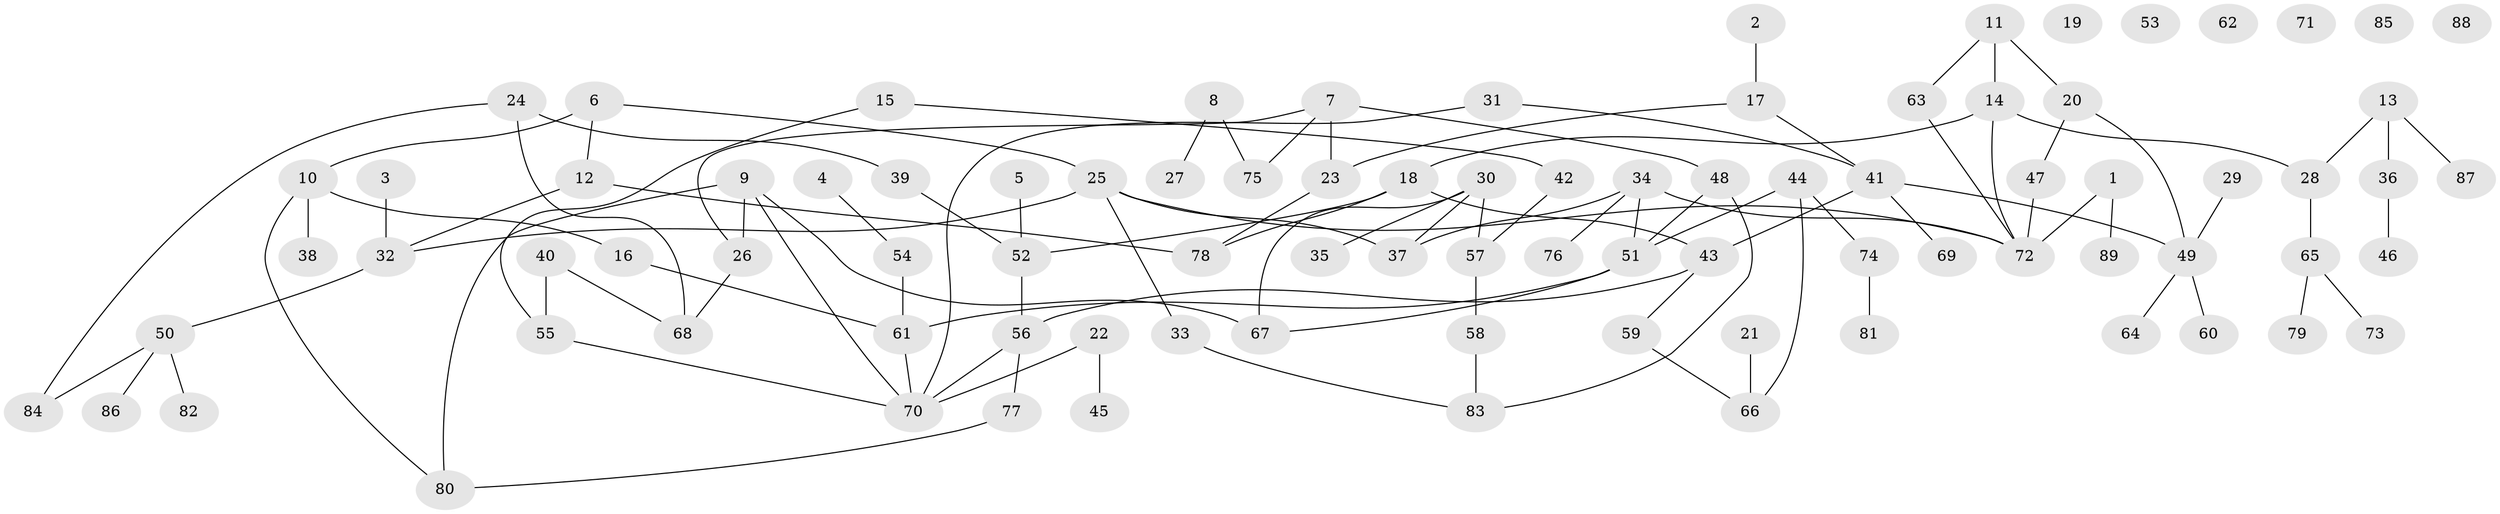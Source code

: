 // coarse degree distribution, {4: 0.16071428571428573, 3: 0.39285714285714285, 2: 0.16071428571428573, 5: 0.05357142857142857, 1: 0.19642857142857142, 6: 0.03571428571428571}
// Generated by graph-tools (version 1.1) at 2025/35/03/04/25 23:35:51]
// undirected, 89 vertices, 106 edges
graph export_dot {
  node [color=gray90,style=filled];
  1;
  2;
  3;
  4;
  5;
  6;
  7;
  8;
  9;
  10;
  11;
  12;
  13;
  14;
  15;
  16;
  17;
  18;
  19;
  20;
  21;
  22;
  23;
  24;
  25;
  26;
  27;
  28;
  29;
  30;
  31;
  32;
  33;
  34;
  35;
  36;
  37;
  38;
  39;
  40;
  41;
  42;
  43;
  44;
  45;
  46;
  47;
  48;
  49;
  50;
  51;
  52;
  53;
  54;
  55;
  56;
  57;
  58;
  59;
  60;
  61;
  62;
  63;
  64;
  65;
  66;
  67;
  68;
  69;
  70;
  71;
  72;
  73;
  74;
  75;
  76;
  77;
  78;
  79;
  80;
  81;
  82;
  83;
  84;
  85;
  86;
  87;
  88;
  89;
  1 -- 72;
  1 -- 89;
  2 -- 17;
  3 -- 32;
  4 -- 54;
  5 -- 52;
  6 -- 10;
  6 -- 12;
  6 -- 25;
  7 -- 23;
  7 -- 26;
  7 -- 48;
  7 -- 75;
  8 -- 27;
  8 -- 75;
  9 -- 26;
  9 -- 67;
  9 -- 70;
  9 -- 80;
  10 -- 16;
  10 -- 38;
  10 -- 80;
  11 -- 14;
  11 -- 20;
  11 -- 63;
  12 -- 32;
  12 -- 78;
  13 -- 28;
  13 -- 36;
  13 -- 87;
  14 -- 18;
  14 -- 28;
  14 -- 72;
  15 -- 42;
  15 -- 55;
  16 -- 61;
  17 -- 23;
  17 -- 41;
  18 -- 43;
  18 -- 52;
  18 -- 78;
  20 -- 47;
  20 -- 49;
  21 -- 66;
  22 -- 45;
  22 -- 70;
  23 -- 78;
  24 -- 39;
  24 -- 68;
  24 -- 84;
  25 -- 32;
  25 -- 33;
  25 -- 37;
  25 -- 72;
  26 -- 68;
  28 -- 65;
  29 -- 49;
  30 -- 35;
  30 -- 37;
  30 -- 57;
  30 -- 67;
  31 -- 41;
  31 -- 70;
  32 -- 50;
  33 -- 83;
  34 -- 37;
  34 -- 51;
  34 -- 72;
  34 -- 76;
  36 -- 46;
  39 -- 52;
  40 -- 55;
  40 -- 68;
  41 -- 43;
  41 -- 49;
  41 -- 69;
  42 -- 57;
  43 -- 56;
  43 -- 59;
  44 -- 51;
  44 -- 66;
  44 -- 74;
  47 -- 72;
  48 -- 51;
  48 -- 83;
  49 -- 60;
  49 -- 64;
  50 -- 82;
  50 -- 84;
  50 -- 86;
  51 -- 61;
  51 -- 67;
  52 -- 56;
  54 -- 61;
  55 -- 70;
  56 -- 70;
  56 -- 77;
  57 -- 58;
  58 -- 83;
  59 -- 66;
  61 -- 70;
  63 -- 72;
  65 -- 73;
  65 -- 79;
  74 -- 81;
  77 -- 80;
}
